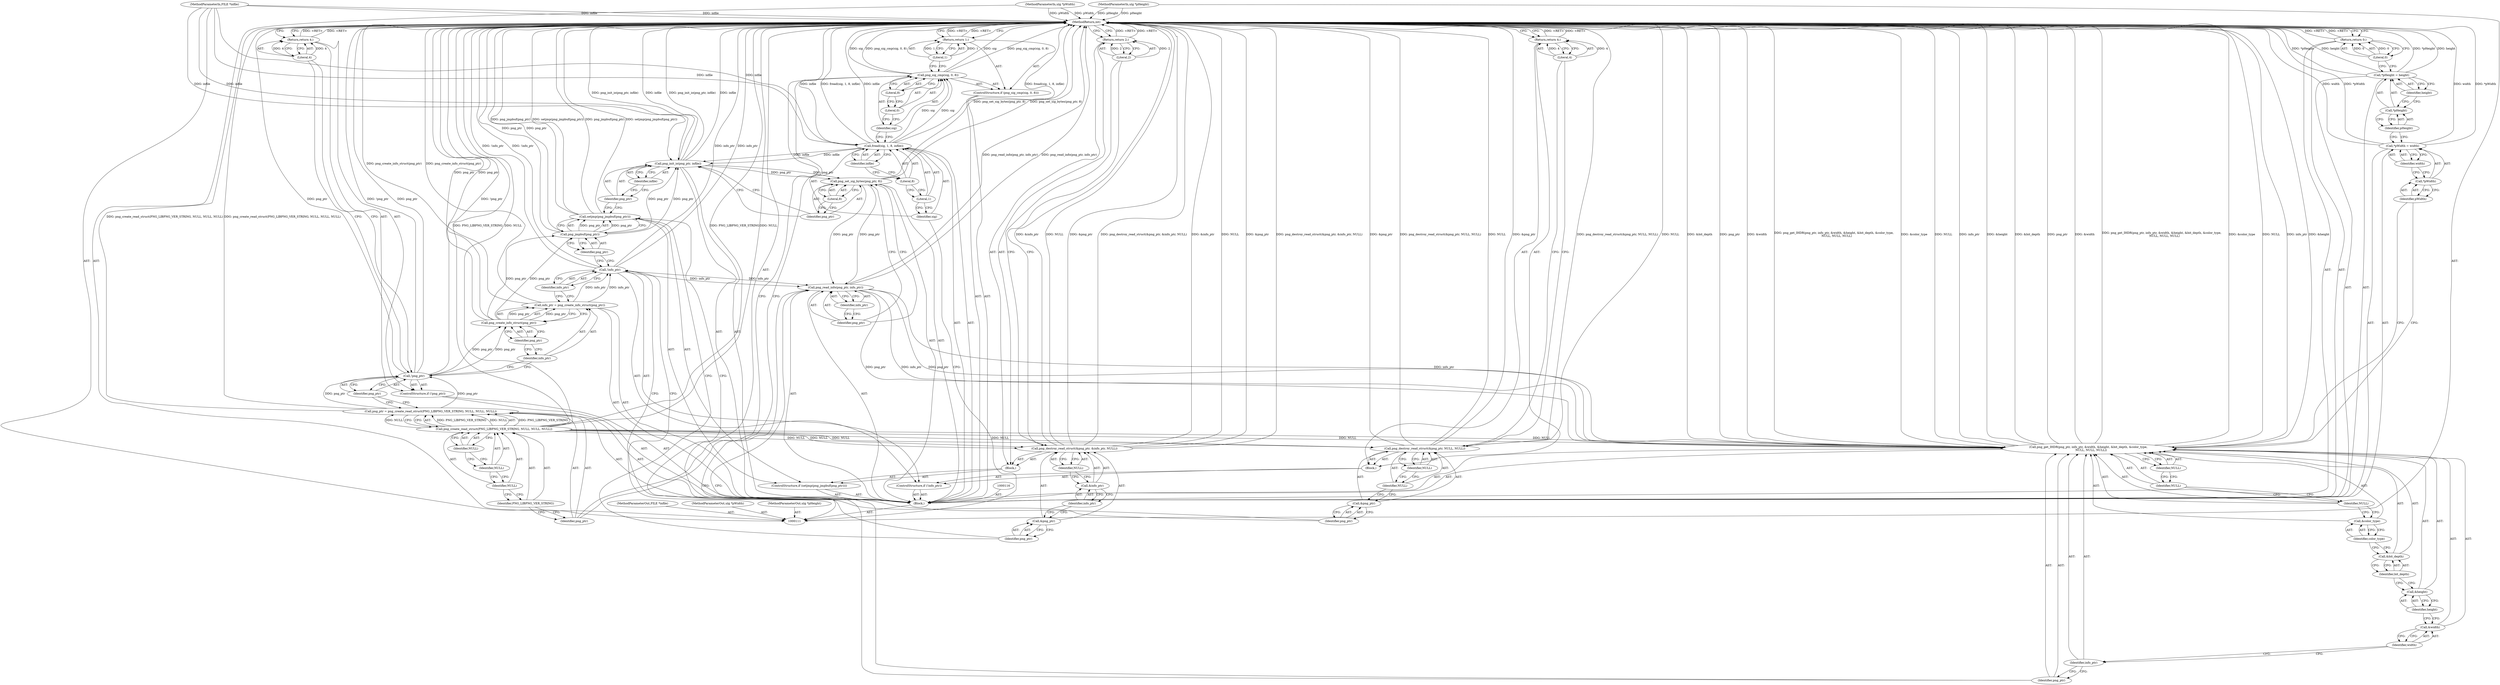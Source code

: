 digraph "1_Android_9d4853418ab2f754c2b63e091c29c5529b8b86ca_1" {
"1000202" [label="(MethodReturn,int)"];
"1000112" [label="(MethodParameterIn,FILE *infile)"];
"1000292" [label="(MethodParameterOut,FILE *infile)"];
"1000113" [label="(MethodParameterIn,ulg *pWidth)"];
"1000293" [label="(MethodParameterOut,ulg *pWidth)"];
"1000114" [label="(MethodParameterIn,ulg *pHeight)"];
"1000294" [label="(MethodParameterOut,ulg *pHeight)"];
"1000122" [label="(ControlStructure,if (png_sig_cmp(sig, 0, 8)))"];
"1000124" [label="(Identifier,sig)"];
"1000125" [label="(Literal,0)"];
"1000126" [label="(Literal,8)"];
"1000123" [label="(Call,png_sig_cmp(sig, 0, 8))"];
"1000127" [label="(Return,return 1;)"];
"1000128" [label="(Literal,1)"];
"1000131" [label="(Call,png_create_read_struct(PNG_LIBPNG_VER_STRING, NULL, NULL, NULL))"];
"1000132" [label="(Identifier,PNG_LIBPNG_VER_STRING)"];
"1000129" [label="(Call,png_ptr = png_create_read_struct(PNG_LIBPNG_VER_STRING, NULL, NULL, NULL))"];
"1000130" [label="(Identifier,png_ptr)"];
"1000133" [label="(Identifier,NULL)"];
"1000134" [label="(Identifier,NULL)"];
"1000135" [label="(Identifier,NULL)"];
"1000138" [label="(Identifier,png_ptr)"];
"1000136" [label="(ControlStructure,if (!png_ptr))"];
"1000137" [label="(Call,!png_ptr)"];
"1000140" [label="(Literal,4)"];
"1000139" [label="(Return,return 4;)"];
"1000115" [label="(Block,)"];
"1000143" [label="(Call,png_create_info_struct(png_ptr))"];
"1000144" [label="(Identifier,png_ptr)"];
"1000141" [label="(Call,info_ptr = png_create_info_struct(png_ptr))"];
"1000142" [label="(Identifier,info_ptr)"];
"1000145" [label="(ControlStructure,if (!info_ptr))"];
"1000148" [label="(Block,)"];
"1000146" [label="(Call,!info_ptr)"];
"1000147" [label="(Identifier,info_ptr)"];
"1000150" [label="(Call,&png_ptr)"];
"1000151" [label="(Identifier,png_ptr)"];
"1000152" [label="(Identifier,NULL)"];
"1000153" [label="(Identifier,NULL)"];
"1000149" [label="(Call,png_destroy_read_struct(&png_ptr, NULL, NULL))"];
"1000154" [label="(Return,return 4;)"];
"1000155" [label="(Literal,4)"];
"1000156" [label="(ControlStructure,if (setjmp(png_jmpbuf(png_ptr))))"];
"1000158" [label="(Call,png_jmpbuf(png_ptr))"];
"1000159" [label="(Identifier,png_ptr)"];
"1000160" [label="(Block,)"];
"1000157" [label="(Call,setjmp(png_jmpbuf(png_ptr)))"];
"1000162" [label="(Call,&png_ptr)"];
"1000163" [label="(Identifier,png_ptr)"];
"1000164" [label="(Call,&info_ptr)"];
"1000165" [label="(Identifier,info_ptr)"];
"1000166" [label="(Identifier,NULL)"];
"1000161" [label="(Call,png_destroy_read_struct(&png_ptr, &info_ptr, NULL))"];
"1000167" [label="(Return,return 2;)"];
"1000168" [label="(Literal,2)"];
"1000170" [label="(Identifier,png_ptr)"];
"1000171" [label="(Identifier,infile)"];
"1000169" [label="(Call,png_init_io(png_ptr, infile))"];
"1000173" [label="(Identifier,png_ptr)"];
"1000174" [label="(Literal,8)"];
"1000172" [label="(Call,png_set_sig_bytes(png_ptr, 8))"];
"1000176" [label="(Identifier,png_ptr)"];
"1000177" [label="(Identifier,info_ptr)"];
"1000175" [label="(Call,png_read_info(png_ptr, info_ptr))"];
"1000179" [label="(Identifier,png_ptr)"];
"1000180" [label="(Identifier,info_ptr)"];
"1000181" [label="(Call,&width)"];
"1000182" [label="(Identifier,width)"];
"1000178" [label="(Call,png_get_IHDR(png_ptr, info_ptr, &width, &height, &bit_depth, &color_type,\n      NULL, NULL, NULL))"];
"1000183" [label="(Call,&height)"];
"1000184" [label="(Identifier,height)"];
"1000185" [label="(Call,&bit_depth)"];
"1000186" [label="(Identifier,bit_depth)"];
"1000187" [label="(Call,&color_type)"];
"1000188" [label="(Identifier,color_type)"];
"1000190" [label="(Identifier,NULL)"];
"1000191" [label="(Identifier,NULL)"];
"1000189" [label="(Identifier,NULL)"];
"1000192" [label="(Call,*pWidth = width)"];
"1000193" [label="(Call,*pWidth)"];
"1000195" [label="(Identifier,width)"];
"1000194" [label="(Identifier,pWidth)"];
"1000196" [label="(Call,*pHeight = height)"];
"1000197" [label="(Call,*pHeight)"];
"1000199" [label="(Identifier,height)"];
"1000198" [label="(Identifier,pHeight)"];
"1000200" [label="(Return,return 0;)"];
"1000201" [label="(Literal,0)"];
"1000118" [label="(Identifier,sig)"];
"1000119" [label="(Literal,1)"];
"1000120" [label="(Literal,8)"];
"1000121" [label="(Identifier,infile)"];
"1000117" [label="(Call,fread(sig, 1, 8, infile))"];
"1000202" -> "1000111"  [label="AST: "];
"1000202" -> "1000127"  [label="CFG: "];
"1000202" -> "1000139"  [label="CFG: "];
"1000202" -> "1000154"  [label="CFG: "];
"1000202" -> "1000167"  [label="CFG: "];
"1000202" -> "1000200"  [label="CFG: "];
"1000127" -> "1000202"  [label="DDG: <RET>"];
"1000139" -> "1000202"  [label="DDG: <RET>"];
"1000200" -> "1000202"  [label="DDG: <RET>"];
"1000161" -> "1000202"  [label="DDG: &info_ptr"];
"1000161" -> "1000202"  [label="DDG: NULL"];
"1000161" -> "1000202"  [label="DDG: &png_ptr"];
"1000161" -> "1000202"  [label="DDG: png_destroy_read_struct(&png_ptr, &info_ptr, NULL)"];
"1000178" -> "1000202"  [label="DDG: &bit_depth"];
"1000178" -> "1000202"  [label="DDG: png_ptr"];
"1000178" -> "1000202"  [label="DDG: &width"];
"1000178" -> "1000202"  [label="DDG: png_get_IHDR(png_ptr, info_ptr, &width, &height, &bit_depth, &color_type,\n      NULL, NULL, NULL)"];
"1000178" -> "1000202"  [label="DDG: &color_type"];
"1000178" -> "1000202"  [label="DDG: NULL"];
"1000178" -> "1000202"  [label="DDG: info_ptr"];
"1000178" -> "1000202"  [label="DDG: &height"];
"1000157" -> "1000202"  [label="DDG: setjmp(png_jmpbuf(png_ptr))"];
"1000157" -> "1000202"  [label="DDG: png_jmpbuf(png_ptr)"];
"1000149" -> "1000202"  [label="DDG: png_destroy_read_struct(&png_ptr, NULL, NULL)"];
"1000149" -> "1000202"  [label="DDG: NULL"];
"1000149" -> "1000202"  [label="DDG: &png_ptr"];
"1000137" -> "1000202"  [label="DDG: png_ptr"];
"1000137" -> "1000202"  [label="DDG: !png_ptr"];
"1000158" -> "1000202"  [label="DDG: png_ptr"];
"1000117" -> "1000202"  [label="DDG: fread(sig, 1, 8, infile)"];
"1000117" -> "1000202"  [label="DDG: infile"];
"1000172" -> "1000202"  [label="DDG: png_set_sig_bytes(png_ptr, 8)"];
"1000169" -> "1000202"  [label="DDG: png_init_io(png_ptr, infile)"];
"1000169" -> "1000202"  [label="DDG: infile"];
"1000114" -> "1000202"  [label="DDG: pHeight"];
"1000123" -> "1000202"  [label="DDG: png_sig_cmp(sig, 0, 8)"];
"1000123" -> "1000202"  [label="DDG: sig"];
"1000131" -> "1000202"  [label="DDG: PNG_LIBPNG_VER_STRING"];
"1000131" -> "1000202"  [label="DDG: NULL"];
"1000192" -> "1000202"  [label="DDG: width"];
"1000192" -> "1000202"  [label="DDG: *pWidth"];
"1000143" -> "1000202"  [label="DDG: png_ptr"];
"1000112" -> "1000202"  [label="DDG: infile"];
"1000196" -> "1000202"  [label="DDG: *pHeight"];
"1000196" -> "1000202"  [label="DDG: height"];
"1000113" -> "1000202"  [label="DDG: pWidth"];
"1000141" -> "1000202"  [label="DDG: png_create_info_struct(png_ptr)"];
"1000146" -> "1000202"  [label="DDG: !info_ptr"];
"1000146" -> "1000202"  [label="DDG: info_ptr"];
"1000175" -> "1000202"  [label="DDG: png_read_info(png_ptr, info_ptr)"];
"1000129" -> "1000202"  [label="DDG: png_create_read_struct(PNG_LIBPNG_VER_STRING, NULL, NULL, NULL)"];
"1000154" -> "1000202"  [label="DDG: <RET>"];
"1000167" -> "1000202"  [label="DDG: <RET>"];
"1000112" -> "1000111"  [label="AST: "];
"1000112" -> "1000202"  [label="DDG: infile"];
"1000112" -> "1000117"  [label="DDG: infile"];
"1000112" -> "1000169"  [label="DDG: infile"];
"1000292" -> "1000111"  [label="AST: "];
"1000113" -> "1000111"  [label="AST: "];
"1000113" -> "1000202"  [label="DDG: pWidth"];
"1000293" -> "1000111"  [label="AST: "];
"1000114" -> "1000111"  [label="AST: "];
"1000114" -> "1000202"  [label="DDG: pHeight"];
"1000294" -> "1000111"  [label="AST: "];
"1000122" -> "1000115"  [label="AST: "];
"1000123" -> "1000122"  [label="AST: "];
"1000127" -> "1000122"  [label="AST: "];
"1000124" -> "1000123"  [label="AST: "];
"1000124" -> "1000117"  [label="CFG: "];
"1000125" -> "1000124"  [label="CFG: "];
"1000125" -> "1000123"  [label="AST: "];
"1000125" -> "1000124"  [label="CFG: "];
"1000126" -> "1000125"  [label="CFG: "];
"1000126" -> "1000123"  [label="AST: "];
"1000126" -> "1000125"  [label="CFG: "];
"1000123" -> "1000126"  [label="CFG: "];
"1000123" -> "1000122"  [label="AST: "];
"1000123" -> "1000126"  [label="CFG: "];
"1000124" -> "1000123"  [label="AST: "];
"1000125" -> "1000123"  [label="AST: "];
"1000126" -> "1000123"  [label="AST: "];
"1000128" -> "1000123"  [label="CFG: "];
"1000130" -> "1000123"  [label="CFG: "];
"1000123" -> "1000202"  [label="DDG: png_sig_cmp(sig, 0, 8)"];
"1000123" -> "1000202"  [label="DDG: sig"];
"1000117" -> "1000123"  [label="DDG: sig"];
"1000127" -> "1000122"  [label="AST: "];
"1000127" -> "1000128"  [label="CFG: "];
"1000128" -> "1000127"  [label="AST: "];
"1000202" -> "1000127"  [label="CFG: "];
"1000127" -> "1000202"  [label="DDG: <RET>"];
"1000128" -> "1000127"  [label="DDG: 1"];
"1000128" -> "1000127"  [label="AST: "];
"1000128" -> "1000123"  [label="CFG: "];
"1000127" -> "1000128"  [label="CFG: "];
"1000128" -> "1000127"  [label="DDG: 1"];
"1000131" -> "1000129"  [label="AST: "];
"1000131" -> "1000135"  [label="CFG: "];
"1000132" -> "1000131"  [label="AST: "];
"1000133" -> "1000131"  [label="AST: "];
"1000134" -> "1000131"  [label="AST: "];
"1000135" -> "1000131"  [label="AST: "];
"1000129" -> "1000131"  [label="CFG: "];
"1000131" -> "1000202"  [label="DDG: PNG_LIBPNG_VER_STRING"];
"1000131" -> "1000202"  [label="DDG: NULL"];
"1000131" -> "1000129"  [label="DDG: PNG_LIBPNG_VER_STRING"];
"1000131" -> "1000129"  [label="DDG: NULL"];
"1000131" -> "1000149"  [label="DDG: NULL"];
"1000131" -> "1000161"  [label="DDG: NULL"];
"1000131" -> "1000178"  [label="DDG: NULL"];
"1000132" -> "1000131"  [label="AST: "];
"1000132" -> "1000130"  [label="CFG: "];
"1000133" -> "1000132"  [label="CFG: "];
"1000129" -> "1000115"  [label="AST: "];
"1000129" -> "1000131"  [label="CFG: "];
"1000130" -> "1000129"  [label="AST: "];
"1000131" -> "1000129"  [label="AST: "];
"1000138" -> "1000129"  [label="CFG: "];
"1000129" -> "1000202"  [label="DDG: png_create_read_struct(PNG_LIBPNG_VER_STRING, NULL, NULL, NULL)"];
"1000131" -> "1000129"  [label="DDG: PNG_LIBPNG_VER_STRING"];
"1000131" -> "1000129"  [label="DDG: NULL"];
"1000129" -> "1000137"  [label="DDG: png_ptr"];
"1000130" -> "1000129"  [label="AST: "];
"1000130" -> "1000123"  [label="CFG: "];
"1000132" -> "1000130"  [label="CFG: "];
"1000133" -> "1000131"  [label="AST: "];
"1000133" -> "1000132"  [label="CFG: "];
"1000134" -> "1000133"  [label="CFG: "];
"1000134" -> "1000131"  [label="AST: "];
"1000134" -> "1000133"  [label="CFG: "];
"1000135" -> "1000134"  [label="CFG: "];
"1000135" -> "1000131"  [label="AST: "];
"1000135" -> "1000134"  [label="CFG: "];
"1000131" -> "1000135"  [label="CFG: "];
"1000138" -> "1000137"  [label="AST: "];
"1000138" -> "1000129"  [label="CFG: "];
"1000137" -> "1000138"  [label="CFG: "];
"1000136" -> "1000115"  [label="AST: "];
"1000137" -> "1000136"  [label="AST: "];
"1000139" -> "1000136"  [label="AST: "];
"1000137" -> "1000136"  [label="AST: "];
"1000137" -> "1000138"  [label="CFG: "];
"1000138" -> "1000137"  [label="AST: "];
"1000140" -> "1000137"  [label="CFG: "];
"1000142" -> "1000137"  [label="CFG: "];
"1000137" -> "1000202"  [label="DDG: png_ptr"];
"1000137" -> "1000202"  [label="DDG: !png_ptr"];
"1000129" -> "1000137"  [label="DDG: png_ptr"];
"1000137" -> "1000143"  [label="DDG: png_ptr"];
"1000140" -> "1000139"  [label="AST: "];
"1000140" -> "1000137"  [label="CFG: "];
"1000139" -> "1000140"  [label="CFG: "];
"1000140" -> "1000139"  [label="DDG: 4"];
"1000139" -> "1000136"  [label="AST: "];
"1000139" -> "1000140"  [label="CFG: "];
"1000140" -> "1000139"  [label="AST: "];
"1000202" -> "1000139"  [label="CFG: "];
"1000139" -> "1000202"  [label="DDG: <RET>"];
"1000140" -> "1000139"  [label="DDG: 4"];
"1000115" -> "1000111"  [label="AST: "];
"1000116" -> "1000115"  [label="AST: "];
"1000117" -> "1000115"  [label="AST: "];
"1000122" -> "1000115"  [label="AST: "];
"1000129" -> "1000115"  [label="AST: "];
"1000136" -> "1000115"  [label="AST: "];
"1000141" -> "1000115"  [label="AST: "];
"1000145" -> "1000115"  [label="AST: "];
"1000156" -> "1000115"  [label="AST: "];
"1000169" -> "1000115"  [label="AST: "];
"1000172" -> "1000115"  [label="AST: "];
"1000175" -> "1000115"  [label="AST: "];
"1000178" -> "1000115"  [label="AST: "];
"1000192" -> "1000115"  [label="AST: "];
"1000196" -> "1000115"  [label="AST: "];
"1000200" -> "1000115"  [label="AST: "];
"1000143" -> "1000141"  [label="AST: "];
"1000143" -> "1000144"  [label="CFG: "];
"1000144" -> "1000143"  [label="AST: "];
"1000141" -> "1000143"  [label="CFG: "];
"1000143" -> "1000202"  [label="DDG: png_ptr"];
"1000143" -> "1000141"  [label="DDG: png_ptr"];
"1000137" -> "1000143"  [label="DDG: png_ptr"];
"1000143" -> "1000158"  [label="DDG: png_ptr"];
"1000144" -> "1000143"  [label="AST: "];
"1000144" -> "1000142"  [label="CFG: "];
"1000143" -> "1000144"  [label="CFG: "];
"1000141" -> "1000115"  [label="AST: "];
"1000141" -> "1000143"  [label="CFG: "];
"1000142" -> "1000141"  [label="AST: "];
"1000143" -> "1000141"  [label="AST: "];
"1000147" -> "1000141"  [label="CFG: "];
"1000141" -> "1000202"  [label="DDG: png_create_info_struct(png_ptr)"];
"1000143" -> "1000141"  [label="DDG: png_ptr"];
"1000141" -> "1000146"  [label="DDG: info_ptr"];
"1000142" -> "1000141"  [label="AST: "];
"1000142" -> "1000137"  [label="CFG: "];
"1000144" -> "1000142"  [label="CFG: "];
"1000145" -> "1000115"  [label="AST: "];
"1000146" -> "1000145"  [label="AST: "];
"1000148" -> "1000145"  [label="AST: "];
"1000148" -> "1000145"  [label="AST: "];
"1000149" -> "1000148"  [label="AST: "];
"1000154" -> "1000148"  [label="AST: "];
"1000146" -> "1000145"  [label="AST: "];
"1000146" -> "1000147"  [label="CFG: "];
"1000147" -> "1000146"  [label="AST: "];
"1000151" -> "1000146"  [label="CFG: "];
"1000159" -> "1000146"  [label="CFG: "];
"1000146" -> "1000202"  [label="DDG: !info_ptr"];
"1000146" -> "1000202"  [label="DDG: info_ptr"];
"1000141" -> "1000146"  [label="DDG: info_ptr"];
"1000146" -> "1000175"  [label="DDG: info_ptr"];
"1000147" -> "1000146"  [label="AST: "];
"1000147" -> "1000141"  [label="CFG: "];
"1000146" -> "1000147"  [label="CFG: "];
"1000150" -> "1000149"  [label="AST: "];
"1000150" -> "1000151"  [label="CFG: "];
"1000151" -> "1000150"  [label="AST: "];
"1000152" -> "1000150"  [label="CFG: "];
"1000151" -> "1000150"  [label="AST: "];
"1000151" -> "1000146"  [label="CFG: "];
"1000150" -> "1000151"  [label="CFG: "];
"1000152" -> "1000149"  [label="AST: "];
"1000152" -> "1000150"  [label="CFG: "];
"1000153" -> "1000152"  [label="CFG: "];
"1000153" -> "1000149"  [label="AST: "];
"1000153" -> "1000152"  [label="CFG: "];
"1000149" -> "1000153"  [label="CFG: "];
"1000149" -> "1000148"  [label="AST: "];
"1000149" -> "1000153"  [label="CFG: "];
"1000150" -> "1000149"  [label="AST: "];
"1000152" -> "1000149"  [label="AST: "];
"1000153" -> "1000149"  [label="AST: "];
"1000155" -> "1000149"  [label="CFG: "];
"1000149" -> "1000202"  [label="DDG: png_destroy_read_struct(&png_ptr, NULL, NULL)"];
"1000149" -> "1000202"  [label="DDG: NULL"];
"1000149" -> "1000202"  [label="DDG: &png_ptr"];
"1000131" -> "1000149"  [label="DDG: NULL"];
"1000154" -> "1000148"  [label="AST: "];
"1000154" -> "1000155"  [label="CFG: "];
"1000155" -> "1000154"  [label="AST: "];
"1000202" -> "1000154"  [label="CFG: "];
"1000154" -> "1000202"  [label="DDG: <RET>"];
"1000155" -> "1000154"  [label="DDG: 4"];
"1000155" -> "1000154"  [label="AST: "];
"1000155" -> "1000149"  [label="CFG: "];
"1000154" -> "1000155"  [label="CFG: "];
"1000155" -> "1000154"  [label="DDG: 4"];
"1000156" -> "1000115"  [label="AST: "];
"1000157" -> "1000156"  [label="AST: "];
"1000160" -> "1000156"  [label="AST: "];
"1000158" -> "1000157"  [label="AST: "];
"1000158" -> "1000159"  [label="CFG: "];
"1000159" -> "1000158"  [label="AST: "];
"1000157" -> "1000158"  [label="CFG: "];
"1000158" -> "1000202"  [label="DDG: png_ptr"];
"1000158" -> "1000157"  [label="DDG: png_ptr"];
"1000143" -> "1000158"  [label="DDG: png_ptr"];
"1000158" -> "1000169"  [label="DDG: png_ptr"];
"1000159" -> "1000158"  [label="AST: "];
"1000159" -> "1000146"  [label="CFG: "];
"1000158" -> "1000159"  [label="CFG: "];
"1000160" -> "1000156"  [label="AST: "];
"1000161" -> "1000160"  [label="AST: "];
"1000167" -> "1000160"  [label="AST: "];
"1000157" -> "1000156"  [label="AST: "];
"1000157" -> "1000158"  [label="CFG: "];
"1000158" -> "1000157"  [label="AST: "];
"1000163" -> "1000157"  [label="CFG: "];
"1000170" -> "1000157"  [label="CFG: "];
"1000157" -> "1000202"  [label="DDG: setjmp(png_jmpbuf(png_ptr))"];
"1000157" -> "1000202"  [label="DDG: png_jmpbuf(png_ptr)"];
"1000158" -> "1000157"  [label="DDG: png_ptr"];
"1000162" -> "1000161"  [label="AST: "];
"1000162" -> "1000163"  [label="CFG: "];
"1000163" -> "1000162"  [label="AST: "];
"1000165" -> "1000162"  [label="CFG: "];
"1000163" -> "1000162"  [label="AST: "];
"1000163" -> "1000157"  [label="CFG: "];
"1000162" -> "1000163"  [label="CFG: "];
"1000164" -> "1000161"  [label="AST: "];
"1000164" -> "1000165"  [label="CFG: "];
"1000165" -> "1000164"  [label="AST: "];
"1000166" -> "1000164"  [label="CFG: "];
"1000165" -> "1000164"  [label="AST: "];
"1000165" -> "1000162"  [label="CFG: "];
"1000164" -> "1000165"  [label="CFG: "];
"1000166" -> "1000161"  [label="AST: "];
"1000166" -> "1000164"  [label="CFG: "];
"1000161" -> "1000166"  [label="CFG: "];
"1000161" -> "1000160"  [label="AST: "];
"1000161" -> "1000166"  [label="CFG: "];
"1000162" -> "1000161"  [label="AST: "];
"1000164" -> "1000161"  [label="AST: "];
"1000166" -> "1000161"  [label="AST: "];
"1000168" -> "1000161"  [label="CFG: "];
"1000161" -> "1000202"  [label="DDG: &info_ptr"];
"1000161" -> "1000202"  [label="DDG: NULL"];
"1000161" -> "1000202"  [label="DDG: &png_ptr"];
"1000161" -> "1000202"  [label="DDG: png_destroy_read_struct(&png_ptr, &info_ptr, NULL)"];
"1000131" -> "1000161"  [label="DDG: NULL"];
"1000167" -> "1000160"  [label="AST: "];
"1000167" -> "1000168"  [label="CFG: "];
"1000168" -> "1000167"  [label="AST: "];
"1000202" -> "1000167"  [label="CFG: "];
"1000167" -> "1000202"  [label="DDG: <RET>"];
"1000168" -> "1000167"  [label="DDG: 2"];
"1000168" -> "1000167"  [label="AST: "];
"1000168" -> "1000161"  [label="CFG: "];
"1000167" -> "1000168"  [label="CFG: "];
"1000168" -> "1000167"  [label="DDG: 2"];
"1000170" -> "1000169"  [label="AST: "];
"1000170" -> "1000157"  [label="CFG: "];
"1000171" -> "1000170"  [label="CFG: "];
"1000171" -> "1000169"  [label="AST: "];
"1000171" -> "1000170"  [label="CFG: "];
"1000169" -> "1000171"  [label="CFG: "];
"1000169" -> "1000115"  [label="AST: "];
"1000169" -> "1000171"  [label="CFG: "];
"1000170" -> "1000169"  [label="AST: "];
"1000171" -> "1000169"  [label="AST: "];
"1000173" -> "1000169"  [label="CFG: "];
"1000169" -> "1000202"  [label="DDG: png_init_io(png_ptr, infile)"];
"1000169" -> "1000202"  [label="DDG: infile"];
"1000158" -> "1000169"  [label="DDG: png_ptr"];
"1000117" -> "1000169"  [label="DDG: infile"];
"1000112" -> "1000169"  [label="DDG: infile"];
"1000169" -> "1000172"  [label="DDG: png_ptr"];
"1000173" -> "1000172"  [label="AST: "];
"1000173" -> "1000169"  [label="CFG: "];
"1000174" -> "1000173"  [label="CFG: "];
"1000174" -> "1000172"  [label="AST: "];
"1000174" -> "1000173"  [label="CFG: "];
"1000172" -> "1000174"  [label="CFG: "];
"1000172" -> "1000115"  [label="AST: "];
"1000172" -> "1000174"  [label="CFG: "];
"1000173" -> "1000172"  [label="AST: "];
"1000174" -> "1000172"  [label="AST: "];
"1000176" -> "1000172"  [label="CFG: "];
"1000172" -> "1000202"  [label="DDG: png_set_sig_bytes(png_ptr, 8)"];
"1000169" -> "1000172"  [label="DDG: png_ptr"];
"1000172" -> "1000175"  [label="DDG: png_ptr"];
"1000176" -> "1000175"  [label="AST: "];
"1000176" -> "1000172"  [label="CFG: "];
"1000177" -> "1000176"  [label="CFG: "];
"1000177" -> "1000175"  [label="AST: "];
"1000177" -> "1000176"  [label="CFG: "];
"1000175" -> "1000177"  [label="CFG: "];
"1000175" -> "1000115"  [label="AST: "];
"1000175" -> "1000177"  [label="CFG: "];
"1000176" -> "1000175"  [label="AST: "];
"1000177" -> "1000175"  [label="AST: "];
"1000179" -> "1000175"  [label="CFG: "];
"1000175" -> "1000202"  [label="DDG: png_read_info(png_ptr, info_ptr)"];
"1000172" -> "1000175"  [label="DDG: png_ptr"];
"1000146" -> "1000175"  [label="DDG: info_ptr"];
"1000175" -> "1000178"  [label="DDG: png_ptr"];
"1000175" -> "1000178"  [label="DDG: info_ptr"];
"1000179" -> "1000178"  [label="AST: "];
"1000179" -> "1000175"  [label="CFG: "];
"1000180" -> "1000179"  [label="CFG: "];
"1000180" -> "1000178"  [label="AST: "];
"1000180" -> "1000179"  [label="CFG: "];
"1000182" -> "1000180"  [label="CFG: "];
"1000181" -> "1000178"  [label="AST: "];
"1000181" -> "1000182"  [label="CFG: "];
"1000182" -> "1000181"  [label="AST: "];
"1000184" -> "1000181"  [label="CFG: "];
"1000182" -> "1000181"  [label="AST: "];
"1000182" -> "1000180"  [label="CFG: "];
"1000181" -> "1000182"  [label="CFG: "];
"1000178" -> "1000115"  [label="AST: "];
"1000178" -> "1000191"  [label="CFG: "];
"1000179" -> "1000178"  [label="AST: "];
"1000180" -> "1000178"  [label="AST: "];
"1000181" -> "1000178"  [label="AST: "];
"1000183" -> "1000178"  [label="AST: "];
"1000185" -> "1000178"  [label="AST: "];
"1000187" -> "1000178"  [label="AST: "];
"1000189" -> "1000178"  [label="AST: "];
"1000190" -> "1000178"  [label="AST: "];
"1000191" -> "1000178"  [label="AST: "];
"1000194" -> "1000178"  [label="CFG: "];
"1000178" -> "1000202"  [label="DDG: &bit_depth"];
"1000178" -> "1000202"  [label="DDG: png_ptr"];
"1000178" -> "1000202"  [label="DDG: &width"];
"1000178" -> "1000202"  [label="DDG: png_get_IHDR(png_ptr, info_ptr, &width, &height, &bit_depth, &color_type,\n      NULL, NULL, NULL)"];
"1000178" -> "1000202"  [label="DDG: &color_type"];
"1000178" -> "1000202"  [label="DDG: NULL"];
"1000178" -> "1000202"  [label="DDG: info_ptr"];
"1000178" -> "1000202"  [label="DDG: &height"];
"1000175" -> "1000178"  [label="DDG: png_ptr"];
"1000175" -> "1000178"  [label="DDG: info_ptr"];
"1000131" -> "1000178"  [label="DDG: NULL"];
"1000183" -> "1000178"  [label="AST: "];
"1000183" -> "1000184"  [label="CFG: "];
"1000184" -> "1000183"  [label="AST: "];
"1000186" -> "1000183"  [label="CFG: "];
"1000184" -> "1000183"  [label="AST: "];
"1000184" -> "1000181"  [label="CFG: "];
"1000183" -> "1000184"  [label="CFG: "];
"1000185" -> "1000178"  [label="AST: "];
"1000185" -> "1000186"  [label="CFG: "];
"1000186" -> "1000185"  [label="AST: "];
"1000188" -> "1000185"  [label="CFG: "];
"1000186" -> "1000185"  [label="AST: "];
"1000186" -> "1000183"  [label="CFG: "];
"1000185" -> "1000186"  [label="CFG: "];
"1000187" -> "1000178"  [label="AST: "];
"1000187" -> "1000188"  [label="CFG: "];
"1000188" -> "1000187"  [label="AST: "];
"1000189" -> "1000187"  [label="CFG: "];
"1000188" -> "1000187"  [label="AST: "];
"1000188" -> "1000185"  [label="CFG: "];
"1000187" -> "1000188"  [label="CFG: "];
"1000190" -> "1000178"  [label="AST: "];
"1000190" -> "1000189"  [label="CFG: "];
"1000191" -> "1000190"  [label="CFG: "];
"1000191" -> "1000178"  [label="AST: "];
"1000191" -> "1000190"  [label="CFG: "];
"1000178" -> "1000191"  [label="CFG: "];
"1000189" -> "1000178"  [label="AST: "];
"1000189" -> "1000187"  [label="CFG: "];
"1000190" -> "1000189"  [label="CFG: "];
"1000192" -> "1000115"  [label="AST: "];
"1000192" -> "1000195"  [label="CFG: "];
"1000193" -> "1000192"  [label="AST: "];
"1000195" -> "1000192"  [label="AST: "];
"1000198" -> "1000192"  [label="CFG: "];
"1000192" -> "1000202"  [label="DDG: width"];
"1000192" -> "1000202"  [label="DDG: *pWidth"];
"1000193" -> "1000192"  [label="AST: "];
"1000193" -> "1000194"  [label="CFG: "];
"1000194" -> "1000193"  [label="AST: "];
"1000195" -> "1000193"  [label="CFG: "];
"1000195" -> "1000192"  [label="AST: "];
"1000195" -> "1000193"  [label="CFG: "];
"1000192" -> "1000195"  [label="CFG: "];
"1000194" -> "1000193"  [label="AST: "];
"1000194" -> "1000178"  [label="CFG: "];
"1000193" -> "1000194"  [label="CFG: "];
"1000196" -> "1000115"  [label="AST: "];
"1000196" -> "1000199"  [label="CFG: "];
"1000197" -> "1000196"  [label="AST: "];
"1000199" -> "1000196"  [label="AST: "];
"1000201" -> "1000196"  [label="CFG: "];
"1000196" -> "1000202"  [label="DDG: *pHeight"];
"1000196" -> "1000202"  [label="DDG: height"];
"1000197" -> "1000196"  [label="AST: "];
"1000197" -> "1000198"  [label="CFG: "];
"1000198" -> "1000197"  [label="AST: "];
"1000199" -> "1000197"  [label="CFG: "];
"1000199" -> "1000196"  [label="AST: "];
"1000199" -> "1000197"  [label="CFG: "];
"1000196" -> "1000199"  [label="CFG: "];
"1000198" -> "1000197"  [label="AST: "];
"1000198" -> "1000192"  [label="CFG: "];
"1000197" -> "1000198"  [label="CFG: "];
"1000200" -> "1000115"  [label="AST: "];
"1000200" -> "1000201"  [label="CFG: "];
"1000201" -> "1000200"  [label="AST: "];
"1000202" -> "1000200"  [label="CFG: "];
"1000200" -> "1000202"  [label="DDG: <RET>"];
"1000201" -> "1000200"  [label="DDG: 0"];
"1000201" -> "1000200"  [label="AST: "];
"1000201" -> "1000196"  [label="CFG: "];
"1000200" -> "1000201"  [label="CFG: "];
"1000201" -> "1000200"  [label="DDG: 0"];
"1000118" -> "1000117"  [label="AST: "];
"1000118" -> "1000111"  [label="CFG: "];
"1000119" -> "1000118"  [label="CFG: "];
"1000119" -> "1000117"  [label="AST: "];
"1000119" -> "1000118"  [label="CFG: "];
"1000120" -> "1000119"  [label="CFG: "];
"1000120" -> "1000117"  [label="AST: "];
"1000120" -> "1000119"  [label="CFG: "];
"1000121" -> "1000120"  [label="CFG: "];
"1000121" -> "1000117"  [label="AST: "];
"1000121" -> "1000120"  [label="CFG: "];
"1000117" -> "1000121"  [label="CFG: "];
"1000117" -> "1000115"  [label="AST: "];
"1000117" -> "1000121"  [label="CFG: "];
"1000118" -> "1000117"  [label="AST: "];
"1000119" -> "1000117"  [label="AST: "];
"1000120" -> "1000117"  [label="AST: "];
"1000121" -> "1000117"  [label="AST: "];
"1000124" -> "1000117"  [label="CFG: "];
"1000117" -> "1000202"  [label="DDG: fread(sig, 1, 8, infile)"];
"1000117" -> "1000202"  [label="DDG: infile"];
"1000112" -> "1000117"  [label="DDG: infile"];
"1000117" -> "1000123"  [label="DDG: sig"];
"1000117" -> "1000169"  [label="DDG: infile"];
}
